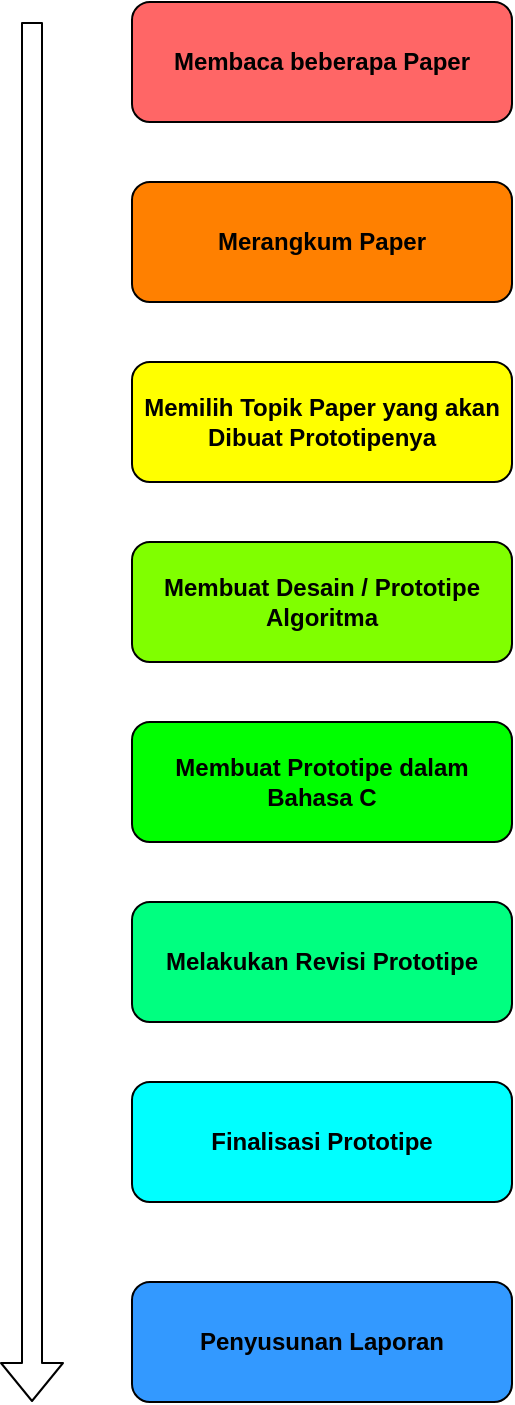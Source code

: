 <mxfile version="14.1.5" type="device"><diagram id="m1H1JOh_W7mF6kSRIPnk" name="Page-1"><mxGraphModel dx="1328" dy="728" grid="1" gridSize="10" guides="1" tooltips="1" connect="1" arrows="1" fold="1" page="1" pageScale="1" pageWidth="827" pageHeight="1169" math="0" shadow="0"><root><mxCell id="0"/><mxCell id="1" parent="0"/><mxCell id="quetArlC8ewhmK6VJQ4l-1" value="&lt;b&gt;Membaca beberapa Paper&lt;/b&gt;" style="rounded=1;whiteSpace=wrap;html=1;fillColor=#FF6666;" vertex="1" parent="1"><mxGeometry x="490" y="150" width="190" height="60" as="geometry"/></mxCell><mxCell id="quetArlC8ewhmK6VJQ4l-2" value="&lt;b&gt;Merangkum Paper&lt;/b&gt;" style="rounded=1;whiteSpace=wrap;html=1;fillColor=#FF8000;" vertex="1" parent="1"><mxGeometry x="490" y="240" width="190" height="60" as="geometry"/></mxCell><mxCell id="quetArlC8ewhmK6VJQ4l-3" value="&lt;b&gt;Memilih Topik Paper yang akan Dibuat Prototipenya&lt;/b&gt;" style="rounded=1;whiteSpace=wrap;html=1;fillColor=#FFFF00;" vertex="1" parent="1"><mxGeometry x="490" y="330" width="190" height="60" as="geometry"/></mxCell><mxCell id="quetArlC8ewhmK6VJQ4l-4" value="&lt;b&gt;Membuat Desain / Prototipe Algoritma&lt;/b&gt;" style="rounded=1;whiteSpace=wrap;html=1;fillColor=#80FF00;" vertex="1" parent="1"><mxGeometry x="490" y="420" width="190" height="60" as="geometry"/></mxCell><mxCell id="quetArlC8ewhmK6VJQ4l-5" value="&lt;b&gt;Membuat Prototipe dalam Bahasa C&lt;/b&gt;" style="rounded=1;whiteSpace=wrap;html=1;fillColor=#00FF00;" vertex="1" parent="1"><mxGeometry x="490" y="510" width="190" height="60" as="geometry"/></mxCell><mxCell id="quetArlC8ewhmK6VJQ4l-6" value="&lt;b&gt;Melakukan Revisi Prototipe&lt;/b&gt;" style="rounded=1;whiteSpace=wrap;html=1;fillColor=#00FF80;" vertex="1" parent="1"><mxGeometry x="490" y="600" width="190" height="60" as="geometry"/></mxCell><mxCell id="quetArlC8ewhmK6VJQ4l-7" value="&lt;b&gt;Finalisasi Prototipe&lt;/b&gt;" style="rounded=1;whiteSpace=wrap;html=1;fillColor=#00FFFF;" vertex="1" parent="1"><mxGeometry x="490" y="690" width="190" height="60" as="geometry"/></mxCell><mxCell id="quetArlC8ewhmK6VJQ4l-8" value="&lt;b&gt;Penyusunan Laporan&lt;/b&gt;" style="rounded=1;whiteSpace=wrap;html=1;fillColor=#3399FF;" vertex="1" parent="1"><mxGeometry x="490" y="790" width="190" height="60" as="geometry"/></mxCell><mxCell id="quetArlC8ewhmK6VJQ4l-9" value="" style="shape=flexArrow;endArrow=classic;html=1;" edge="1" parent="1"><mxGeometry width="50" height="50" relative="1" as="geometry"><mxPoint x="440" y="160" as="sourcePoint"/><mxPoint x="440" y="850" as="targetPoint"/></mxGeometry></mxCell></root></mxGraphModel></diagram></mxfile>